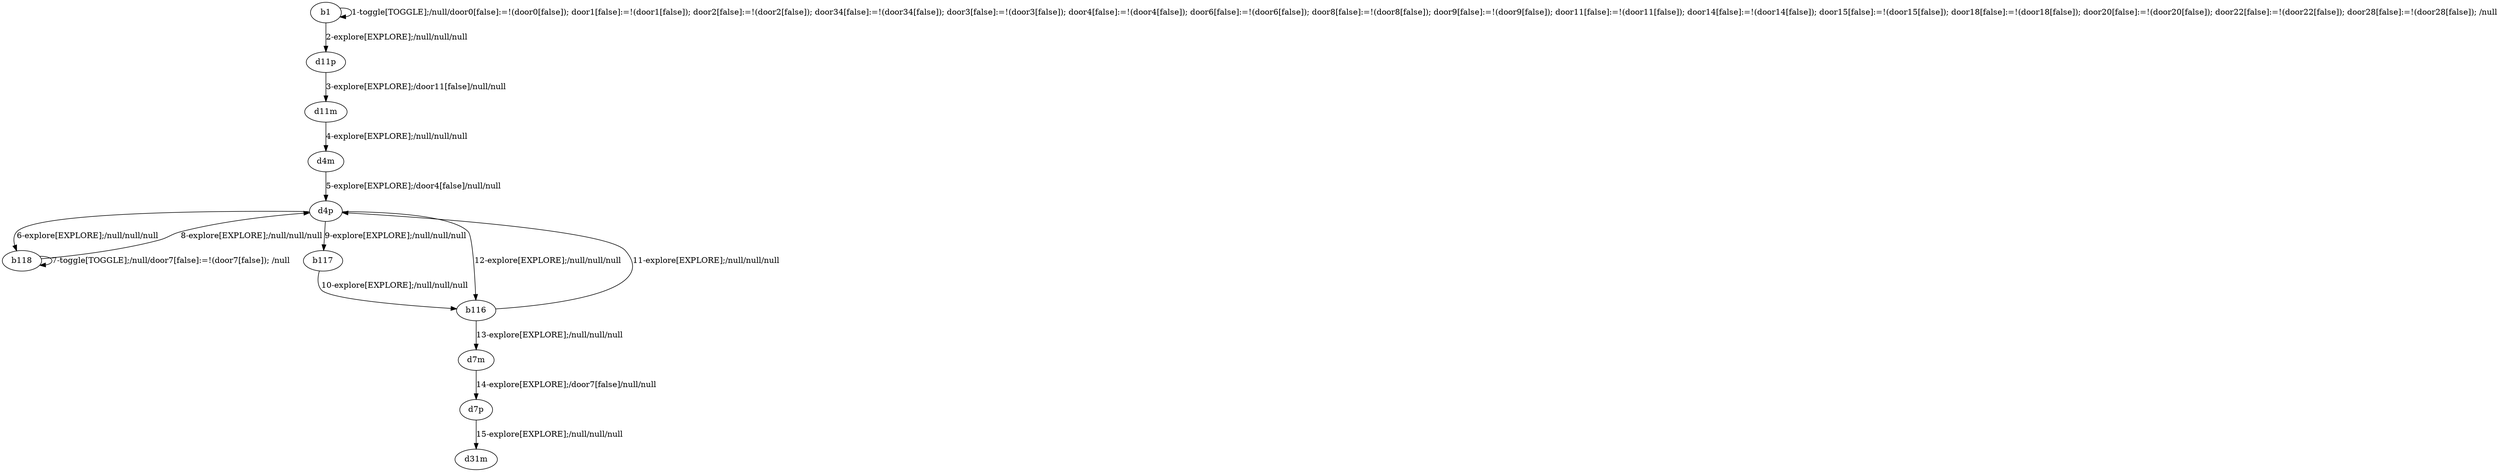 # Total number of goals covered by this test: 3
# b117 --> b116
# d4p --> b117
# b116 --> d4p

digraph g {
"b1" -> "b1" [label = "1-toggle[TOGGLE];/null/door0[false]:=!(door0[false]); door1[false]:=!(door1[false]); door2[false]:=!(door2[false]); door34[false]:=!(door34[false]); door3[false]:=!(door3[false]); door4[false]:=!(door4[false]); door6[false]:=!(door6[false]); door8[false]:=!(door8[false]); door9[false]:=!(door9[false]); door11[false]:=!(door11[false]); door14[false]:=!(door14[false]); door15[false]:=!(door15[false]); door18[false]:=!(door18[false]); door20[false]:=!(door20[false]); door22[false]:=!(door22[false]); door28[false]:=!(door28[false]); /null"];
"b1" -> "d11p" [label = "2-explore[EXPLORE];/null/null/null"];
"d11p" -> "d11m" [label = "3-explore[EXPLORE];/door11[false]/null/null"];
"d11m" -> "d4m" [label = "4-explore[EXPLORE];/null/null/null"];
"d4m" -> "d4p" [label = "5-explore[EXPLORE];/door4[false]/null/null"];
"d4p" -> "b118" [label = "6-explore[EXPLORE];/null/null/null"];
"b118" -> "b118" [label = "7-toggle[TOGGLE];/null/door7[false]:=!(door7[false]); /null"];
"b118" -> "d4p" [label = "8-explore[EXPLORE];/null/null/null"];
"d4p" -> "b117" [label = "9-explore[EXPLORE];/null/null/null"];
"b117" -> "b116" [label = "10-explore[EXPLORE];/null/null/null"];
"b116" -> "d4p" [label = "11-explore[EXPLORE];/null/null/null"];
"d4p" -> "b116" [label = "12-explore[EXPLORE];/null/null/null"];
"b116" -> "d7m" [label = "13-explore[EXPLORE];/null/null/null"];
"d7m" -> "d7p" [label = "14-explore[EXPLORE];/door7[false]/null/null"];
"d7p" -> "d31m" [label = "15-explore[EXPLORE];/null/null/null"];
}
